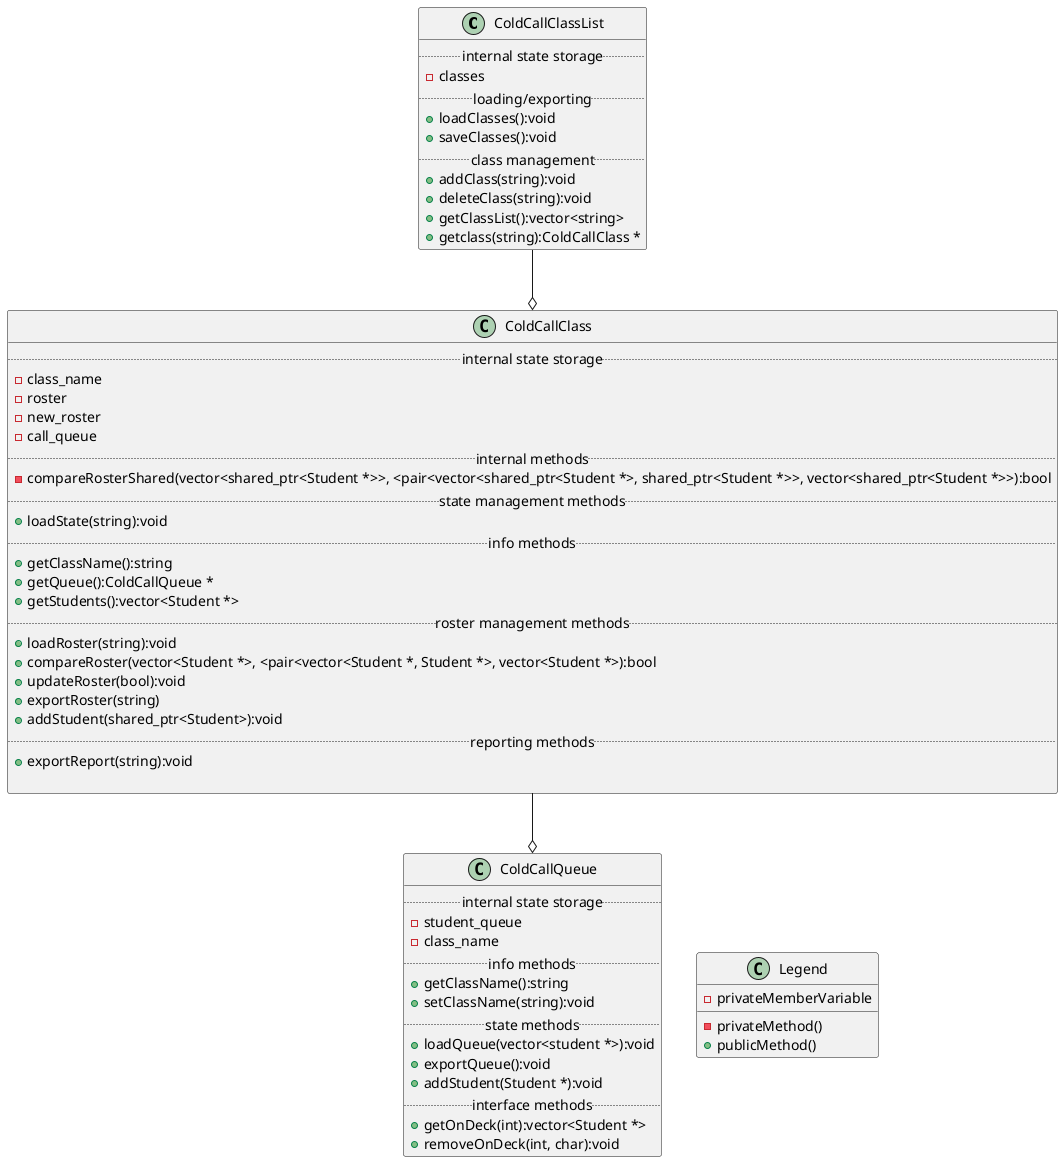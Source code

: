 @startuml

class "ColdCallClassList" as List {
  ..internal state storage..
  -classes
  ..loading/exporting..
  +loadClasses():void
  +saveClasses():void
  ..class management..
  +addClass(string):void
  +deleteClass(string):void
  +getClassList():vector<string>
  +getclass(string):ColdCallClass *
}

class "ColdCallClass" as Class {
  ..internal state storage..
  -class_name
  -roster
  -new_roster
  -call_queue
  ..internal methods..
  -compareRosterShared(vector<shared_ptr<Student *>>, <pair<vector<shared_ptr<Student *>, shared_ptr<Student *>>, vector<shared_ptr<Student *>>):bool
  ..state management methods..
  +loadState(string):void
  ..info methods..
  +getClassName():string
  +getQueue():ColdCallQueue *
  +getStudents():vector<Student *>
  ..roster management methods..
  +loadRoster(string):void
  +compareRoster(vector<Student *>, <pair<vector<Student *, Student *>, vector<Student *>):bool
  +updateRoster(bool):void
  +exportRoster(string)
  +addStudent(shared_ptr<Student>):void
  ..reporting methods..
  +exportReport(string):void

}

class "ColdCallQueue" as Queue {
  ..internal state storage..
  -student_queue
  -class_name
  ..info methods..
  +getClassName():string
  +setClassName(string):void
  ..state methods..
  +loadQueue(vector<student *>):void
  +exportQueue():void
  +addStudent(Student *):void
  ..interface methods..
  +getOnDeck(int):vector<Student *>
  +removeOnDeck(int, char):void
}

List --o Class
Class --o Queue

class "Legend" as Legend {
  -privateMemberVariable
  -privateMethod()
  +publicMethod()
}

Queue -[hidden]right- Legend

@enduml
